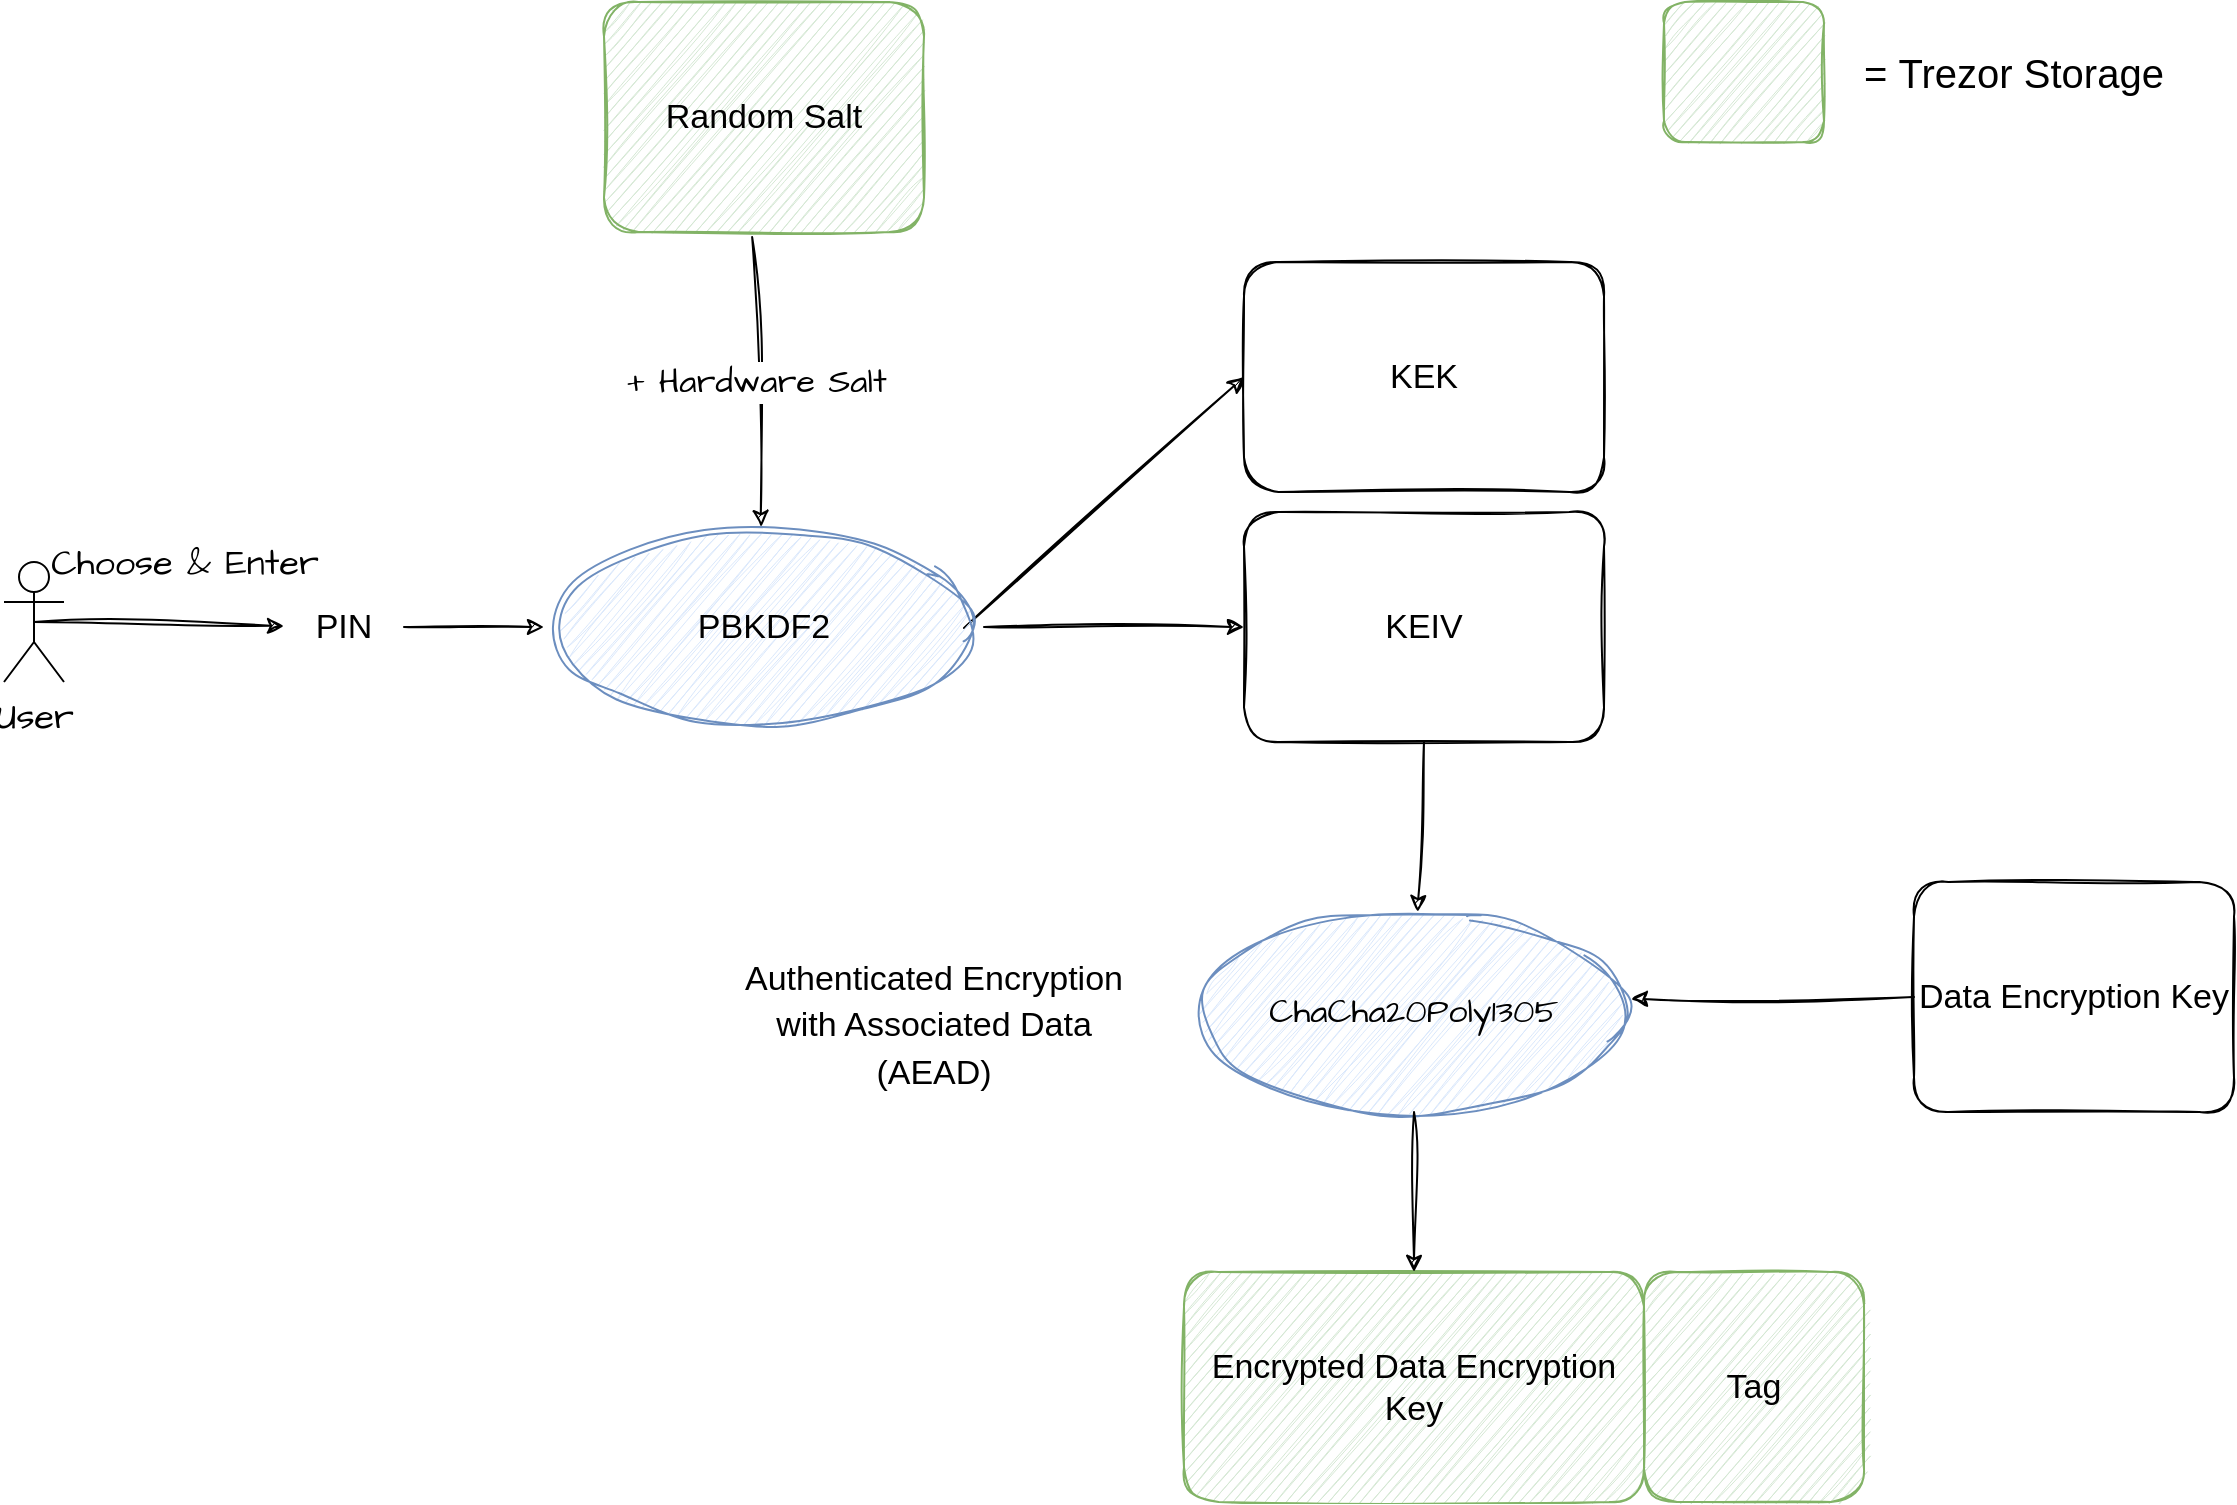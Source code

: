 <mxfile version="20.6.2" type="device"><diagram id="xxxsp_ETN7oS7Kivuhwl" name="trezor-encryption-pin"><mxGraphModel dx="3688" dy="2615" grid="1" gridSize="10" guides="1" tooltips="1" connect="1" arrows="1" fold="1" page="1" pageScale="1" pageWidth="2336" pageHeight="1654" math="0" shadow="0"><root><mxCell id="0"/><mxCell id="1" parent="0"/><mxCell id="w9ZNQSNowYFeM5UygwyA-2" value="PIN" style="text;html=1;strokeColor=none;fillColor=none;align=center;verticalAlign=middle;whiteSpace=wrap;rounded=0;sketch=1;fontSize=17;" parent="1" vertex="1"><mxGeometry x="80" y="217.5" width="60" height="30" as="geometry"/></mxCell><mxCell id="w9ZNQSNowYFeM5UygwyA-4" value="" style="endArrow=classic;html=1;rounded=0;entryX=0;entryY=0.5;entryDx=0;entryDy=0;sketch=1;fontSize=17;" parent="1" source="w9ZNQSNowYFeM5UygwyA-2" target="qsl44-BAyy7G2KX7Kq_A-3" edge="1"><mxGeometry width="50" height="50" relative="1" as="geometry"><mxPoint x="180" y="340" as="sourcePoint"/><mxPoint x="230" y="232.5" as="targetPoint"/></mxGeometry></mxCell><mxCell id="w9ZNQSNowYFeM5UygwyA-5" value="KEK" style="rounded=1;whiteSpace=wrap;html=1;sketch=1;fontSize=17;" parent="1" vertex="1"><mxGeometry x="560" y="50" width="180" height="115" as="geometry"/></mxCell><mxCell id="w9ZNQSNowYFeM5UygwyA-6" value="KEIV" style="rounded=1;whiteSpace=wrap;html=1;sketch=1;fontSize=17;" parent="1" vertex="1"><mxGeometry x="560" y="175" width="180" height="115" as="geometry"/></mxCell><mxCell id="w9ZNQSNowYFeM5UygwyA-7" value="Random Salt" style="rounded=1;whiteSpace=wrap;html=1;sketch=1;fillColor=#d5e8d4;strokeColor=#82b366;fontSize=17;" parent="1" vertex="1"><mxGeometry x="240" y="-80" width="160" height="115" as="geometry"/></mxCell><mxCell id="w9ZNQSNowYFeM5UygwyA-10" value="Data Encryption Key" style="rounded=1;whiteSpace=wrap;html=1;sketch=1;fontSize=17;" parent="1" vertex="1"><mxGeometry x="895" y="360" width="160" height="115" as="geometry"/></mxCell><mxCell id="w9ZNQSNowYFeM5UygwyA-11" value="Encrypted Data Encryption Key" style="rounded=1;whiteSpace=wrap;html=1;sketch=1;fillColor=#d5e8d4;strokeColor=#82b366;fontSize=17;" parent="1" vertex="1"><mxGeometry x="530" y="555" width="230" height="115" as="geometry"/></mxCell><mxCell id="w9ZNQSNowYFeM5UygwyA-14" value="ChaCha20Poly1305" style="ellipse;whiteSpace=wrap;html=1;sketch=1;hachureGap=4;jiggle=2;fontFamily=Architects Daughter;fontSource=https%3A%2F%2Ffonts.googleapis.com%2Fcss%3Ffamily%3DArchitects%2BDaughter;fontSize=17;fillColor=#dae8fc;strokeColor=#6c8ebf;" parent="1" vertex="1"><mxGeometry x="535" y="375" width="220" height="100" as="geometry"/></mxCell><mxCell id="w9ZNQSNowYFeM5UygwyA-15" value="" style="endArrow=classic;html=1;rounded=0;sketch=1;hachureGap=4;jiggle=2;fontFamily=Architects Daughter;fontSource=https%3A%2F%2Ffonts.googleapis.com%2Fcss%3Ffamily%3DArchitects%2BDaughter;fontSize=17;exitX=0.5;exitY=1;exitDx=0;exitDy=0;" parent="1" source="w9ZNQSNowYFeM5UygwyA-6" target="w9ZNQSNowYFeM5UygwyA-14" edge="1"><mxGeometry width="50" height="50" relative="1" as="geometry"><mxPoint x="830" y="420" as="sourcePoint"/><mxPoint x="880" y="370" as="targetPoint"/></mxGeometry></mxCell><mxCell id="w9ZNQSNowYFeM5UygwyA-16" value="" style="endArrow=classic;html=1;rounded=0;sketch=1;hachureGap=4;jiggle=2;fontFamily=Architects Daughter;fontSource=https%3A%2F%2Ffonts.googleapis.com%2Fcss%3Ffamily%3DArchitects%2BDaughter;fontSize=17;exitX=0;exitY=0.5;exitDx=0;exitDy=0;entryX=0.993;entryY=0.435;entryDx=0;entryDy=0;entryPerimeter=0;" parent="1" source="w9ZNQSNowYFeM5UygwyA-10" target="w9ZNQSNowYFeM5UygwyA-14" edge="1"><mxGeometry width="50" height="50" relative="1" as="geometry"><mxPoint x="775" y="455" as="sourcePoint"/><mxPoint x="825" y="405" as="targetPoint"/></mxGeometry></mxCell><mxCell id="w9ZNQSNowYFeM5UygwyA-17" value="" style="endArrow=classic;html=1;rounded=0;sketch=1;hachureGap=4;jiggle=2;fontFamily=Architects Daughter;fontSource=https%3A%2F%2Ffonts.googleapis.com%2Fcss%3Ffamily%3DArchitects%2BDaughter;fontSize=17;exitX=0.5;exitY=1;exitDx=0;exitDy=0;" parent="1" source="w9ZNQSNowYFeM5UygwyA-14" target="w9ZNQSNowYFeM5UygwyA-11" edge="1"><mxGeometry width="50" height="50" relative="1" as="geometry"><mxPoint x="805" y="485" as="sourcePoint"/><mxPoint x="855" y="435" as="targetPoint"/></mxGeometry></mxCell><mxCell id="w9ZNQSNowYFeM5UygwyA-19" value="Tag" style="rounded=1;whiteSpace=wrap;html=1;sketch=1;fillColor=#d5e8d4;strokeColor=#82b366;fontSize=17;" parent="1" vertex="1"><mxGeometry x="760" y="555" width="110" height="115" as="geometry"/></mxCell><mxCell id="w9ZNQSNowYFeM5UygwyA-20" value="+ Hardware Salt" style="endArrow=classic;html=1;rounded=0;sketch=1;hachureGap=4;jiggle=2;fontFamily=Architects Daughter;fontSource=https%3A%2F%2Ffonts.googleapis.com%2Fcss%3Ffamily%3DArchitects%2BDaughter;fontSize=17;exitX=0.463;exitY=1.022;exitDx=0;exitDy=0;exitPerimeter=0;" parent="1" source="w9ZNQSNowYFeM5UygwyA-7" target="qsl44-BAyy7G2KX7Kq_A-3" edge="1"><mxGeometry width="50" height="50" relative="1" as="geometry"><mxPoint x="280" y="140" as="sourcePoint"/><mxPoint x="318.254" y="175" as="targetPoint"/></mxGeometry></mxCell><mxCell id="w9ZNQSNowYFeM5UygwyA-21" value="" style="endArrow=classic;html=1;rounded=0;sketch=1;hachureGap=4;jiggle=2;fontFamily=Architects Daughter;fontSource=https%3A%2F%2Ffonts.googleapis.com%2Fcss%3Ffamily%3DArchitects%2BDaughter;fontSize=17;entryX=0;entryY=0.5;entryDx=0;entryDy=0;" parent="1" target="w9ZNQSNowYFeM5UygwyA-5" edge="1"><mxGeometry width="50" height="50" relative="1" as="geometry"><mxPoint x="420" y="233" as="sourcePoint"/><mxPoint x="490" y="220" as="targetPoint"/></mxGeometry></mxCell><mxCell id="w9ZNQSNowYFeM5UygwyA-22" value="" style="endArrow=classic;html=1;rounded=0;sketch=1;hachureGap=4;jiggle=2;fontFamily=Architects Daughter;fontSource=https%3A%2F%2Ffonts.googleapis.com%2Fcss%3Ffamily%3DArchitects%2BDaughter;fontSize=17;entryX=0;entryY=0.5;entryDx=0;entryDy=0;exitX=1;exitY=0.5;exitDx=0;exitDy=0;" parent="1" source="qsl44-BAyy7G2KX7Kq_A-3" target="w9ZNQSNowYFeM5UygwyA-6" edge="1"><mxGeometry width="50" height="50" relative="1" as="geometry"><mxPoint x="410" y="232.5" as="sourcePoint"/><mxPoint x="560" y="320" as="targetPoint"/></mxGeometry></mxCell><mxCell id="wiLzf2dtAs1IgaGe-CjO-1" value="" style="rounded=1;whiteSpace=wrap;html=1;sketch=1;fillColor=#d5e8d4;strokeColor=#82b366;fontSize=17;" parent="1" vertex="1"><mxGeometry x="770" y="-80" width="80" height="70" as="geometry"/></mxCell><mxCell id="wiLzf2dtAs1IgaGe-CjO-3" value="=&amp;nbsp;&lt;span style=&quot;font-size: 20px;&quot;&gt;Trezor Storage&lt;/span&gt;" style="text;html=1;strokeColor=none;fillColor=none;align=center;verticalAlign=middle;whiteSpace=wrap;rounded=0;fontSize=20;" parent="1" vertex="1"><mxGeometry x="860" y="-60" width="170" height="30" as="geometry"/></mxCell><mxCell id="qsl44-BAyy7G2KX7Kq_A-1" value="User" style="shape=umlActor;verticalLabelPosition=bottom;verticalAlign=top;html=1;outlineConnect=0;sketch=0;hachureGap=4;jiggle=2;fontFamily=Architects Daughter;fontSource=https%3A%2F%2Ffonts.googleapis.com%2Fcss%3Ffamily%3DArchitects%2BDaughter;fontSize=18;" parent="1" vertex="1"><mxGeometry x="-60" y="200" width="30" height="60" as="geometry"/></mxCell><mxCell id="qsl44-BAyy7G2KX7Kq_A-2" value="Choose &amp;amp; Enter" style="endArrow=classic;html=1;rounded=0;sketch=1;hachureGap=4;jiggle=2;fontFamily=Architects Daughter;fontSource=https%3A%2F%2Ffonts.googleapis.com%2Fcss%3Ffamily%3DArchitects%2BDaughter;fontSize=18;exitX=0.5;exitY=0.5;exitDx=0;exitDy=0;exitPerimeter=0;" parent="1" source="qsl44-BAyy7G2KX7Kq_A-1" target="w9ZNQSNowYFeM5UygwyA-2" edge="1"><mxGeometry x="0.192" y="31" width="50" height="50" relative="1" as="geometry"><mxPoint x="-10" y="250" as="sourcePoint"/><mxPoint x="50" y="250" as="targetPoint"/><mxPoint as="offset"/></mxGeometry></mxCell><mxCell id="qsl44-BAyy7G2KX7Kq_A-3" value="&lt;span style=&quot;font-family: Helvetica;&quot;&gt;PBKDF2&lt;/span&gt;" style="ellipse;whiteSpace=wrap;html=1;sketch=1;hachureGap=4;jiggle=2;fontFamily=Architects Daughter;fontSource=https%3A%2F%2Ffonts.googleapis.com%2Fcss%3Ffamily%3DArchitects%2BDaughter;fontSize=17;fillColor=#dae8fc;strokeColor=#6c8ebf;" parent="1" vertex="1"><mxGeometry x="210" y="182.5" width="220" height="100" as="geometry"/></mxCell><mxCell id="gI3BNizQNrTJzupW4ZtJ-1" value="&lt;p id=&quot;docs-internal-guid-92251a2b-7fff-bba3-537a-527403bec7fa&quot; style=&quot;line-height: 1.38; margin-top: 14pt; margin-bottom: 4pt; font-size: 17px;&quot; dir=&quot;ltr&quot;&gt;&lt;span style=&quot;font-size: 17px; font-family: Arial, sans-serif; background-color: transparent; font-variant-numeric: normal; font-variant-east-asian: normal; vertical-align: baseline;&quot;&gt;Authenticated Encryption with Associated Data (AEAD)&lt;/span&gt;&lt;/p&gt;" style="text;html=1;strokeColor=none;fillColor=none;align=center;verticalAlign=middle;whiteSpace=wrap;rounded=0;fontSize=17;" vertex="1" parent="1"><mxGeometry x="300" y="410" width="210" height="30" as="geometry"/></mxCell></root></mxGraphModel></diagram></mxfile>